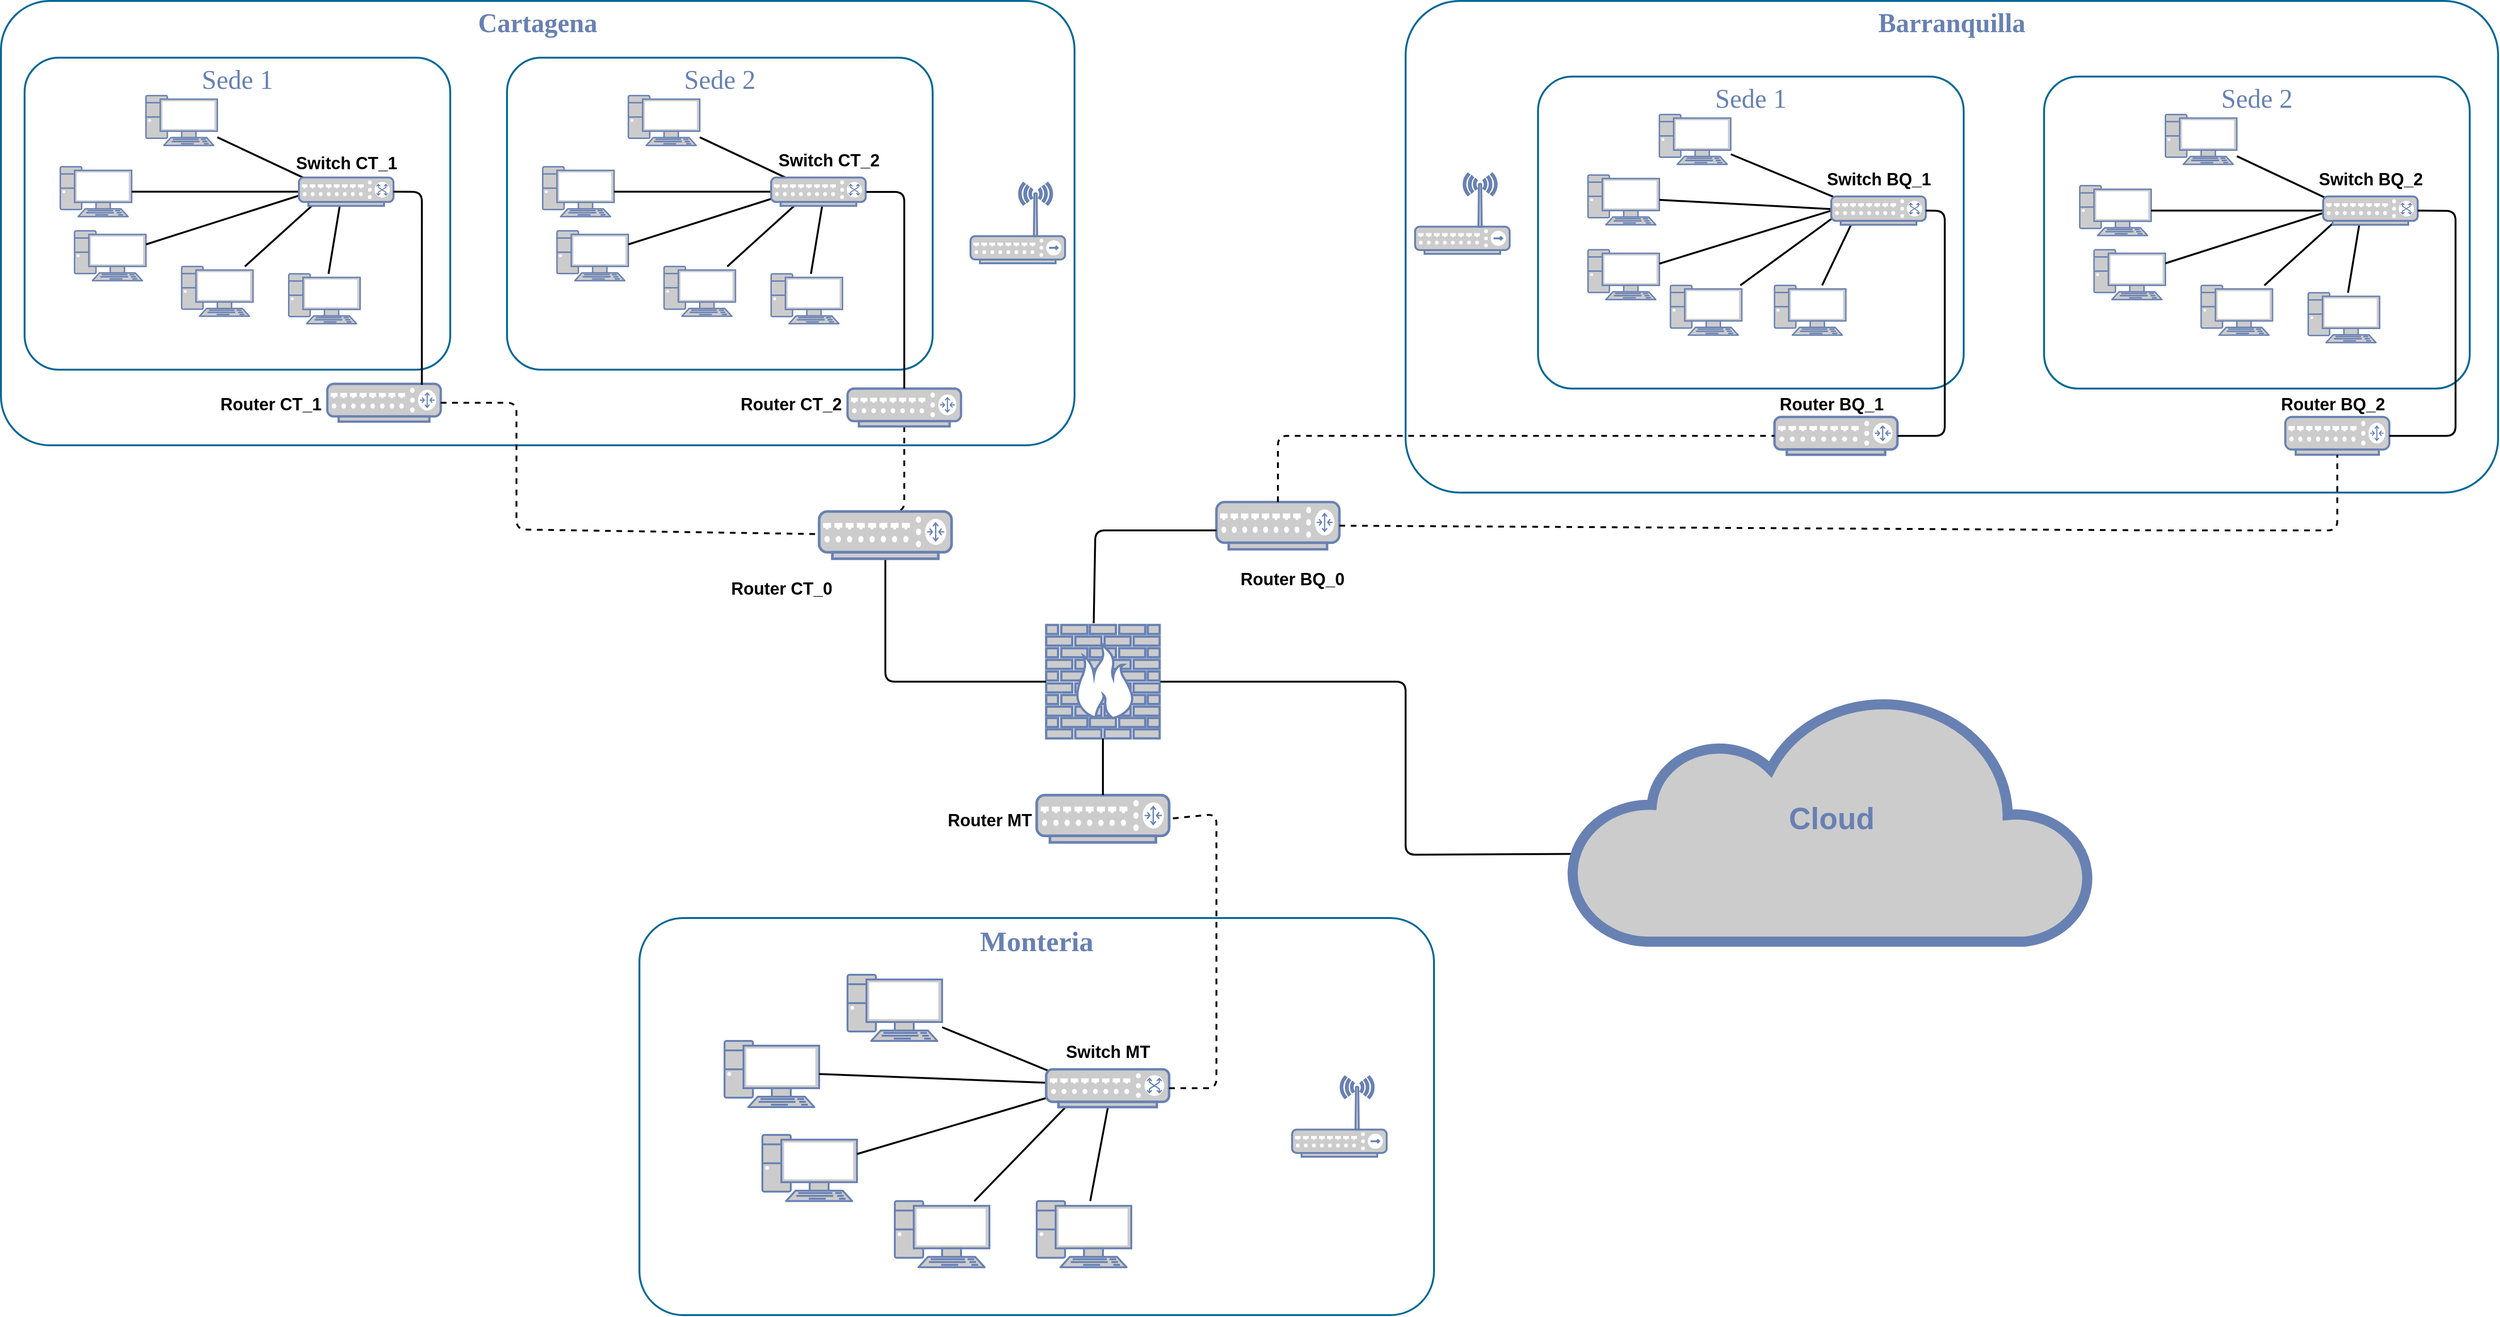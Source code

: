 <mxfile version="15.2.9" type="github">
  <diagram name="Page-1" id="bfe91b75-5d2c-26a0-9c1d-138518896778">
    <mxGraphModel dx="2844" dy="1600" grid="1" gridSize="10" guides="1" tooltips="1" connect="1" arrows="1" fold="1" page="1" pageScale="1" pageWidth="1100" pageHeight="850" background="none" math="0" shadow="0">
      <root>
        <mxCell id="0" />
        <mxCell id="1" parent="0" />
        <mxCell id="7c3789c024ecab99-81" value="&lt;b&gt;&lt;font style=&quot;font-size: 30px&quot;&gt;Monteria&lt;/font&gt;&lt;/b&gt;" style="rounded=1;whiteSpace=wrap;html=1;shadow=0;comic=0;strokeColor=#036897;strokeWidth=2;fillColor=none;fontFamily=Verdana;fontSize=28;fontColor=#6881B3;align=center;arcSize=11;verticalAlign=top;" parent="1" vertex="1">
          <mxGeometry x="750" y="990" width="840" height="420" as="geometry" />
        </mxCell>
        <mxCell id="7c3789c024ecab99-78" value="&lt;b&gt;Cartagena&lt;/b&gt;" style="rounded=1;whiteSpace=wrap;html=1;shadow=0;comic=0;strokeColor=#036897;strokeWidth=2;fillColor=none;fontFamily=Verdana;fontSize=28;fontColor=#6881B3;align=center;arcSize=11;verticalAlign=top;" parent="1" vertex="1">
          <mxGeometry x="75" y="20" width="1135" height="470" as="geometry" />
        </mxCell>
        <mxCell id="7c3789c024ecab99-55" style="edgeStyle=none;html=1;labelBackgroundColor=none;endArrow=none;endFill=0;strokeWidth=2;fontFamily=Verdana;fontSize=28;fontColor=#6881B3;entryX=0.03;entryY=0.643;entryDx=0;entryDy=0;entryPerimeter=0;" parent="1" source="7c3789c024ecab99-8" target="7c3789c024ecab99-53" edge="1">
          <mxGeometry relative="1" as="geometry">
            <mxPoint x="1677" y="730" as="targetPoint" />
            <Array as="points">
              <mxPoint x="1560" y="740" />
              <mxPoint x="1560" y="923" />
            </Array>
          </mxGeometry>
        </mxCell>
        <mxCell id="7c3789c024ecab99-8" value="" style="fontColor=#0066CC;verticalAlign=top;verticalLabelPosition=bottom;labelPosition=center;align=center;html=1;fillColor=#CCCCCC;strokeColor=#6881B3;gradientColor=none;gradientDirection=north;strokeWidth=2;shape=mxgraph.networks.firewall;rounded=0;shadow=0;comic=0;" parent="1" vertex="1">
          <mxGeometry x="1180" y="680" width="120" height="120" as="geometry" />
        </mxCell>
        <mxCell id="7c3789c024ecab99-18" style="edgeStyle=orthogonalEdgeStyle;html=1;labelBackgroundColor=none;endArrow=none;endFill=0;strokeWidth=2;fontFamily=Verdana;fontSize=15;fontColor=#036897;exitX=0.5;exitY=1;exitDx=0;exitDy=0;exitPerimeter=0;dashed=1;entryX=0.5;entryY=0;entryDx=0;entryDy=0;entryPerimeter=0;" parent="1" source="yyra12qCLpLjniCXc0N1-67" target="7c3789c024ecab99-10" edge="1">
          <mxGeometry relative="1" as="geometry">
            <mxPoint x="1110" y="310" as="targetPoint" />
            <Array as="points">
              <mxPoint x="1030" y="560" />
            </Array>
            <mxPoint x="1240" y="140" as="sourcePoint" />
          </mxGeometry>
        </mxCell>
        <mxCell id="7c3789c024ecab99-52" style="edgeStyle=none;html=1;labelBackgroundColor=none;endArrow=none;endFill=0;strokeWidth=2;fontFamily=Verdana;fontSize=15;fontColor=#036897;entryX=0;entryY=0.5;entryDx=0;entryDy=0;entryPerimeter=0;" parent="1" source="7c3789c024ecab99-10" target="7c3789c024ecab99-8" edge="1">
          <mxGeometry relative="1" as="geometry">
            <mxPoint x="1030" y="800" as="targetPoint" />
            <Array as="points">
              <mxPoint x="1010" y="740" />
            </Array>
          </mxGeometry>
        </mxCell>
        <mxCell id="7c3789c024ecab99-10" value="" style="fontColor=#0066CC;verticalAlign=top;verticalLabelPosition=bottom;labelPosition=center;align=center;html=1;fillColor=#CCCCCC;strokeColor=#6881B3;gradientColor=none;gradientDirection=north;strokeWidth=2;shape=mxgraph.networks.router;rounded=0;shadow=0;comic=0;" parent="1" vertex="1">
          <mxGeometry x="940" y="560" width="140" height="50" as="geometry" />
        </mxCell>
        <mxCell id="7c3789c024ecab99-34" value="" style="fontColor=#0066CC;verticalAlign=top;verticalLabelPosition=bottom;labelPosition=center;align=center;html=1;fillColor=#CCCCCC;strokeColor=#6881B3;gradientColor=none;gradientDirection=north;strokeWidth=2;shape=mxgraph.networks.pc;rounded=0;shadow=0;comic=0;" parent="1" vertex="1">
          <mxGeometry x="970.0" y="1050.002" width="100" height="70" as="geometry" />
        </mxCell>
        <mxCell id="7c3789c024ecab99-35" value="" style="fontColor=#0066CC;verticalAlign=top;verticalLabelPosition=bottom;labelPosition=center;align=center;html=1;fillColor=#CCCCCC;strokeColor=#6881B3;gradientColor=none;gradientDirection=north;strokeWidth=2;shape=mxgraph.networks.pc;rounded=0;shadow=0;comic=0;" parent="1" vertex="1">
          <mxGeometry x="840.0" y="1120.002" width="100" height="70" as="geometry" />
        </mxCell>
        <mxCell id="7c3789c024ecab99-37" value="" style="fontColor=#0066CC;verticalAlign=top;verticalLabelPosition=bottom;labelPosition=center;align=center;html=1;fillColor=#CCCCCC;strokeColor=#6881B3;gradientColor=none;gradientDirection=north;strokeWidth=2;shape=mxgraph.networks.pc;rounded=0;shadow=0;comic=0;" parent="1" vertex="1">
          <mxGeometry x="880.0" y="1219.412" width="100" height="70" as="geometry" />
        </mxCell>
        <mxCell id="7c3789c024ecab99-39" value="" style="fontColor=#0066CC;verticalAlign=top;verticalLabelPosition=bottom;labelPosition=center;align=center;html=1;fillColor=#CCCCCC;strokeColor=#6881B3;gradientColor=none;gradientDirection=north;strokeWidth=2;shape=mxgraph.networks.pc;rounded=0;shadow=0;comic=0;" parent="1" vertex="1">
          <mxGeometry x="1020.0" y="1289.412" width="100" height="70" as="geometry" />
        </mxCell>
        <mxCell id="7c3789c024ecab99-41" value="" style="fontColor=#0066CC;verticalAlign=top;verticalLabelPosition=bottom;labelPosition=center;align=center;html=1;fillColor=#CCCCCC;strokeColor=#6881B3;gradientColor=none;gradientDirection=north;strokeWidth=2;shape=mxgraph.networks.pc;rounded=0;shadow=0;comic=0;" parent="1" vertex="1">
          <mxGeometry x="1170.0" y="1289.412" width="100" height="70" as="geometry" />
        </mxCell>
        <mxCell id="7c3789c024ecab99-33" style="edgeStyle=none;html=1;labelBackgroundColor=none;endArrow=none;endFill=0;strokeWidth=2;fontFamily=Verdana;fontSize=15;fontColor=#036897;" parent="1" source="7c3789c024ecab99-34" edge="1">
          <mxGeometry relative="1" as="geometry">
            <mxPoint x="1200" y="1158.81" as="targetPoint" />
          </mxGeometry>
        </mxCell>
        <mxCell id="7c3789c024ecab99-36" style="edgeStyle=none;html=1;labelBackgroundColor=none;endArrow=none;endFill=0;strokeWidth=2;fontFamily=Verdana;fontSize=15;fontColor=#036897;" parent="1" source="7c3789c024ecab99-37" edge="1">
          <mxGeometry relative="1" as="geometry">
            <mxPoint x="1200" y="1174.501" as="targetPoint" />
          </mxGeometry>
        </mxCell>
        <mxCell id="7c3789c024ecab99-38" style="edgeStyle=none;html=1;labelBackgroundColor=none;endArrow=none;endFill=0;strokeWidth=2;fontFamily=Verdana;fontSize=15;fontColor=#036897;" parent="1" source="7c3789c024ecab99-39" edge="1">
          <mxGeometry relative="1" as="geometry">
            <mxPoint x="1220" y="1170" as="targetPoint" />
          </mxGeometry>
        </mxCell>
        <mxCell id="7c3789c024ecab99-40" style="edgeStyle=none;html=1;labelBackgroundColor=none;endArrow=none;endFill=0;strokeWidth=2;fontFamily=Verdana;fontSize=15;fontColor=#036897;" parent="1" source="7c3789c024ecab99-41" edge="1">
          <mxGeometry relative="1" as="geometry">
            <mxPoint x="1247.177" y="1180" as="targetPoint" />
          </mxGeometry>
        </mxCell>
        <mxCell id="7c3789c024ecab99-53" value="&lt;b&gt;&lt;font style=&quot;font-size: 32px&quot;&gt;Cloud&lt;/font&gt;&lt;/b&gt;" style="html=1;fillColor=#CCCCCC;strokeColor=#6881B3;gradientColor=none;gradientDirection=north;strokeWidth=2;shape=mxgraph.networks.cloud;fontColor=#6881B3;rounded=0;shadow=0;comic=0;align=center;fontSize=28;" parent="1" vertex="1">
          <mxGeometry x="1735" y="755" width="550" height="260" as="geometry" />
        </mxCell>
        <mxCell id="yyra12qCLpLjniCXc0N1-17" value="" style="group" vertex="1" connectable="0" parent="1">
          <mxGeometry x="100" y="80" width="450" height="330" as="geometry" />
        </mxCell>
        <mxCell id="7c3789c024ecab99-82" value="Sede 1" style="rounded=1;whiteSpace=wrap;html=1;shadow=0;comic=0;strokeColor=#036897;strokeWidth=2;fillColor=none;fontFamily=Verdana;fontSize=28;fontColor=#6881B3;align=center;arcSize=11;verticalAlign=top;" parent="yyra12qCLpLjniCXc0N1-17" vertex="1">
          <mxGeometry width="450" height="330" as="geometry" />
        </mxCell>
        <mxCell id="7c3789c024ecab99-61" value="" style="fontColor=#0066CC;verticalAlign=top;verticalLabelPosition=bottom;labelPosition=center;align=center;html=1;fillColor=#CCCCCC;strokeColor=#6881B3;gradientColor=none;gradientDirection=north;strokeWidth=2;shape=mxgraph.networks.pc;rounded=0;shadow=0;comic=0;" parent="yyra12qCLpLjniCXc0N1-17" vertex="1">
          <mxGeometry x="128.302" y="40.119" width="75.472" height="52.706" as="geometry" />
        </mxCell>
        <mxCell id="7c3789c024ecab99-62" value="" style="fontColor=#0066CC;verticalAlign=top;verticalLabelPosition=bottom;labelPosition=center;align=center;html=1;fillColor=#CCCCCC;strokeColor=#6881B3;gradientColor=none;gradientDirection=north;strokeWidth=2;shape=mxgraph.networks.pc;rounded=0;shadow=0;comic=0;" parent="yyra12qCLpLjniCXc0N1-17" vertex="1">
          <mxGeometry x="37.736" y="115.413" width="75.472" height="52.706" as="geometry" />
        </mxCell>
        <mxCell id="7c3789c024ecab99-63" value="" style="fontColor=#0066CC;verticalAlign=top;verticalLabelPosition=bottom;labelPosition=center;align=center;html=1;fillColor=#CCCCCC;strokeColor=#6881B3;gradientColor=none;gradientDirection=north;strokeWidth=2;shape=mxgraph.networks.pc;rounded=0;shadow=0;comic=0;" parent="yyra12qCLpLjniCXc0N1-17" vertex="1">
          <mxGeometry x="52.83" y="183.178" width="75.472" height="52.706" as="geometry" />
        </mxCell>
        <mxCell id="7c3789c024ecab99-64" value="" style="fontColor=#0066CC;verticalAlign=top;verticalLabelPosition=bottom;labelPosition=center;align=center;html=1;fillColor=#CCCCCC;strokeColor=#6881B3;gradientColor=none;gradientDirection=north;strokeWidth=2;shape=mxgraph.networks.pc;rounded=0;shadow=0;comic=0;" parent="yyra12qCLpLjniCXc0N1-17" vertex="1">
          <mxGeometry x="166.038" y="220.825" width="75.472" height="52.706" as="geometry" />
        </mxCell>
        <mxCell id="7c3789c024ecab99-65" value="" style="fontColor=#0066CC;verticalAlign=top;verticalLabelPosition=bottom;labelPosition=center;align=center;html=1;fillColor=#CCCCCC;strokeColor=#6881B3;gradientColor=none;gradientDirection=north;strokeWidth=2;shape=mxgraph.networks.pc;rounded=0;shadow=0;comic=0;" parent="yyra12qCLpLjniCXc0N1-17" vertex="1">
          <mxGeometry x="279.245" y="228.663" width="75.472" height="52.706" as="geometry" />
        </mxCell>
        <mxCell id="7c3789c024ecab99-68" style="edgeStyle=none;html=1;labelBackgroundColor=none;endArrow=none;endFill=0;strokeWidth=2;fontFamily=Verdana;fontSize=15;fontColor=#036897;" parent="yyra12qCLpLjniCXc0N1-17" source="7c3789c024ecab99-61" edge="1">
          <mxGeometry y="10" as="geometry">
            <mxPoint x="301.887" y="130.327" as="targetPoint" />
          </mxGeometry>
        </mxCell>
        <mxCell id="7c3789c024ecab99-69" style="edgeStyle=none;html=1;labelBackgroundColor=none;endArrow=none;endFill=0;strokeWidth=2;fontFamily=Verdana;fontSize=15;fontColor=#036897;" parent="yyra12qCLpLjniCXc0N1-17" source="7c3789c024ecab99-63" edge="1">
          <mxGeometry y="10" as="geometry">
            <mxPoint x="301.887" y="142.142" as="targetPoint" />
          </mxGeometry>
        </mxCell>
        <mxCell id="7c3789c024ecab99-70" style="edgeStyle=none;html=1;labelBackgroundColor=none;endArrow=none;endFill=0;strokeWidth=2;fontFamily=Verdana;fontSize=15;fontColor=#036897;" parent="yyra12qCLpLjniCXc0N1-17" source="7c3789c024ecab99-64" edge="1">
          <mxGeometry y="10" as="geometry">
            <mxPoint x="311.502" y="149.604" as="targetPoint" />
          </mxGeometry>
        </mxCell>
        <mxCell id="7c3789c024ecab99-71" style="edgeStyle=none;html=1;labelBackgroundColor=none;endArrow=none;endFill=0;strokeWidth=2;fontFamily=Verdana;fontSize=15;fontColor=#036897;" parent="yyra12qCLpLjniCXc0N1-17" source="7c3789c024ecab99-65" edge="1">
          <mxGeometry y="10" as="geometry">
            <mxPoint x="334.35" y="149.604" as="targetPoint" />
          </mxGeometry>
        </mxCell>
        <mxCell id="yyra12qCLpLjniCXc0N1-8" value="" style="endArrow=none;html=1;entryX=0;entryY=0.5;entryDx=0;entryDy=0;entryPerimeter=0;exitX=1;exitY=0.5;exitDx=0;exitDy=0;exitPerimeter=0;strokeWidth=2;strokeColor=#000000;" edge="1" parent="yyra12qCLpLjniCXc0N1-17" source="7c3789c024ecab99-62">
          <mxGeometry y="10" width="50" height="50" as="geometry">
            <mxPoint x="158.491" y="168.118" as="sourcePoint" />
            <mxPoint x="294.34" y="141.765" as="targetPoint" />
          </mxGeometry>
        </mxCell>
        <mxCell id="yyra12qCLpLjniCXc0N1-116" value="" style="fontColor=#0066CC;verticalAlign=top;verticalLabelPosition=bottom;labelPosition=center;align=center;html=1;outlineConnect=0;fillColor=#CCCCCC;strokeColor=#6881B3;gradientColor=none;gradientDirection=north;strokeWidth=2;shape=mxgraph.networks.switch;" vertex="1" parent="yyra12qCLpLjniCXc0N1-17">
          <mxGeometry x="290" y="126.77" width="100" height="30" as="geometry" />
        </mxCell>
        <mxCell id="yyra12qCLpLjniCXc0N1-124" value="&lt;font style=&quot;font-size: 18px&quot;&gt;Switch CT_1&lt;/font&gt;" style="text;strokeColor=none;fillColor=none;html=1;fontSize=24;fontStyle=1;verticalAlign=middle;align=center;strokeWidth=0;" vertex="1" parent="yyra12qCLpLjniCXc0N1-17">
          <mxGeometry x="290" y="90" width="100" height="40" as="geometry" />
        </mxCell>
        <mxCell id="yyra12qCLpLjniCXc0N1-18" value="" style="group" vertex="1" connectable="0" parent="1">
          <mxGeometry x="610" y="80" width="450" height="330" as="geometry" />
        </mxCell>
        <mxCell id="yyra12qCLpLjniCXc0N1-19" value="Sede 2" style="rounded=1;whiteSpace=wrap;html=1;shadow=0;comic=0;strokeColor=#036897;strokeWidth=2;fillColor=none;fontFamily=Verdana;fontSize=28;fontColor=#6881B3;align=center;arcSize=11;verticalAlign=top;" vertex="1" parent="yyra12qCLpLjniCXc0N1-18">
          <mxGeometry width="450" height="330" as="geometry" />
        </mxCell>
        <mxCell id="yyra12qCLpLjniCXc0N1-20" value="" style="fontColor=#0066CC;verticalAlign=top;verticalLabelPosition=bottom;labelPosition=center;align=center;html=1;fillColor=#CCCCCC;strokeColor=#6881B3;gradientColor=none;gradientDirection=north;strokeWidth=2;shape=mxgraph.networks.pc;rounded=0;shadow=0;comic=0;" vertex="1" parent="yyra12qCLpLjniCXc0N1-18">
          <mxGeometry x="128.302" y="40.119" width="75.472" height="52.706" as="geometry" />
        </mxCell>
        <mxCell id="yyra12qCLpLjniCXc0N1-21" value="" style="fontColor=#0066CC;verticalAlign=top;verticalLabelPosition=bottom;labelPosition=center;align=center;html=1;fillColor=#CCCCCC;strokeColor=#6881B3;gradientColor=none;gradientDirection=north;strokeWidth=2;shape=mxgraph.networks.pc;rounded=0;shadow=0;comic=0;" vertex="1" parent="yyra12qCLpLjniCXc0N1-18">
          <mxGeometry x="37.736" y="115.413" width="75.472" height="52.706" as="geometry" />
        </mxCell>
        <mxCell id="yyra12qCLpLjniCXc0N1-22" value="" style="fontColor=#0066CC;verticalAlign=top;verticalLabelPosition=bottom;labelPosition=center;align=center;html=1;fillColor=#CCCCCC;strokeColor=#6881B3;gradientColor=none;gradientDirection=north;strokeWidth=2;shape=mxgraph.networks.pc;rounded=0;shadow=0;comic=0;" vertex="1" parent="yyra12qCLpLjniCXc0N1-18">
          <mxGeometry x="52.83" y="183.178" width="75.472" height="52.706" as="geometry" />
        </mxCell>
        <mxCell id="yyra12qCLpLjniCXc0N1-23" value="" style="fontColor=#0066CC;verticalAlign=top;verticalLabelPosition=bottom;labelPosition=center;align=center;html=1;fillColor=#CCCCCC;strokeColor=#6881B3;gradientColor=none;gradientDirection=north;strokeWidth=2;shape=mxgraph.networks.pc;rounded=0;shadow=0;comic=0;" vertex="1" parent="yyra12qCLpLjniCXc0N1-18">
          <mxGeometry x="166.038" y="220.825" width="75.472" height="52.706" as="geometry" />
        </mxCell>
        <mxCell id="yyra12qCLpLjniCXc0N1-24" value="" style="fontColor=#0066CC;verticalAlign=top;verticalLabelPosition=bottom;labelPosition=center;align=center;html=1;fillColor=#CCCCCC;strokeColor=#6881B3;gradientColor=none;gradientDirection=north;strokeWidth=2;shape=mxgraph.networks.pc;rounded=0;shadow=0;comic=0;" vertex="1" parent="yyra12qCLpLjniCXc0N1-18">
          <mxGeometry x="279.245" y="228.663" width="75.472" height="52.706" as="geometry" />
        </mxCell>
        <mxCell id="yyra12qCLpLjniCXc0N1-25" style="edgeStyle=none;html=1;labelBackgroundColor=none;endArrow=none;endFill=0;strokeWidth=2;fontFamily=Verdana;fontSize=15;fontColor=#036897;" edge="1" parent="yyra12qCLpLjniCXc0N1-18" source="yyra12qCLpLjniCXc0N1-20">
          <mxGeometry y="10" as="geometry">
            <mxPoint x="301.887" y="130.327" as="targetPoint" />
          </mxGeometry>
        </mxCell>
        <mxCell id="yyra12qCLpLjniCXc0N1-26" style="edgeStyle=none;html=1;labelBackgroundColor=none;endArrow=none;endFill=0;strokeWidth=2;fontFamily=Verdana;fontSize=15;fontColor=#036897;" edge="1" parent="yyra12qCLpLjniCXc0N1-18" source="yyra12qCLpLjniCXc0N1-22">
          <mxGeometry y="10" as="geometry">
            <mxPoint x="301.887" y="142.142" as="targetPoint" />
          </mxGeometry>
        </mxCell>
        <mxCell id="yyra12qCLpLjniCXc0N1-27" style="edgeStyle=none;html=1;labelBackgroundColor=none;endArrow=none;endFill=0;strokeWidth=2;fontFamily=Verdana;fontSize=15;fontColor=#036897;" edge="1" parent="yyra12qCLpLjniCXc0N1-18" source="yyra12qCLpLjniCXc0N1-23">
          <mxGeometry y="10" as="geometry">
            <mxPoint x="311.502" y="149.604" as="targetPoint" />
          </mxGeometry>
        </mxCell>
        <mxCell id="yyra12qCLpLjniCXc0N1-28" style="edgeStyle=none;html=1;labelBackgroundColor=none;endArrow=none;endFill=0;strokeWidth=2;fontFamily=Verdana;fontSize=15;fontColor=#036897;" edge="1" parent="yyra12qCLpLjniCXc0N1-18" source="yyra12qCLpLjniCXc0N1-24">
          <mxGeometry y="10" as="geometry">
            <mxPoint x="334.35" y="149.604" as="targetPoint" />
          </mxGeometry>
        </mxCell>
        <mxCell id="yyra12qCLpLjniCXc0N1-31" value="" style="endArrow=none;html=1;entryX=0;entryY=0.5;entryDx=0;entryDy=0;entryPerimeter=0;exitX=1;exitY=0.5;exitDx=0;exitDy=0;exitPerimeter=0;strokeWidth=2;strokeColor=#000000;" edge="1" parent="yyra12qCLpLjniCXc0N1-18" source="yyra12qCLpLjniCXc0N1-21">
          <mxGeometry y="10" width="50" height="50" as="geometry">
            <mxPoint x="158.491" y="168.118" as="sourcePoint" />
            <mxPoint x="294.34" y="141.765" as="targetPoint" />
          </mxGeometry>
        </mxCell>
        <mxCell id="yyra12qCLpLjniCXc0N1-118" value="" style="fontColor=#0066CC;verticalAlign=top;verticalLabelPosition=bottom;labelPosition=center;align=center;html=1;outlineConnect=0;fillColor=#CCCCCC;strokeColor=#6881B3;gradientColor=none;gradientDirection=north;strokeWidth=2;shape=mxgraph.networks.switch;" vertex="1" parent="yyra12qCLpLjniCXc0N1-18">
          <mxGeometry x="279.25" y="126.77" width="100" height="30" as="geometry" />
        </mxCell>
        <mxCell id="yyra12qCLpLjniCXc0N1-125" value="&lt;font style=&quot;font-size: 18px&quot;&gt;Switch CT_2&lt;/font&gt;" style="text;strokeColor=none;fillColor=none;html=1;fontSize=24;fontStyle=1;verticalAlign=middle;align=center;strokeWidth=0;" vertex="1" parent="yyra12qCLpLjniCXc0N1-18">
          <mxGeometry x="290" y="86.77" width="100" height="40" as="geometry" />
        </mxCell>
        <mxCell id="yyra12qCLpLjniCXc0N1-33" style="edgeStyle=none;html=1;labelBackgroundColor=none;endArrow=none;endFill=0;strokeWidth=2;fontFamily=Verdana;fontSize=15;fontColor=#036897;exitX=1;exitY=0.5;exitDx=0;exitDy=0;exitPerimeter=0;entryX=0;entryY=0.5;entryDx=0;entryDy=0;entryPerimeter=0;" edge="1" parent="1" source="7c3789c024ecab99-35">
          <mxGeometry relative="1" as="geometry">
            <mxPoint x="1200" y="1165" as="targetPoint" />
            <mxPoint x="970" y="1096.969" as="sourcePoint" />
          </mxGeometry>
        </mxCell>
        <mxCell id="yyra12qCLpLjniCXc0N1-34" value="&lt;b&gt;Barranquilla&lt;/b&gt;" style="rounded=1;whiteSpace=wrap;html=1;shadow=0;comic=0;strokeColor=#036897;strokeWidth=2;fillColor=none;fontFamily=Verdana;fontSize=28;fontColor=#6881B3;align=center;arcSize=11;verticalAlign=top;" vertex="1" parent="1">
          <mxGeometry x="1560" y="20" width="1155" height="520" as="geometry" />
        </mxCell>
        <mxCell id="yyra12qCLpLjniCXc0N1-35" value="" style="group" vertex="1" connectable="0" parent="1">
          <mxGeometry x="1700" y="100" width="450" height="330" as="geometry" />
        </mxCell>
        <mxCell id="yyra12qCLpLjniCXc0N1-36" value="Sede 1" style="rounded=1;whiteSpace=wrap;html=1;shadow=0;comic=0;strokeColor=#036897;strokeWidth=2;fillColor=none;fontFamily=Verdana;fontSize=28;fontColor=#6881B3;align=center;arcSize=11;verticalAlign=top;" vertex="1" parent="yyra12qCLpLjniCXc0N1-35">
          <mxGeometry width="450" height="330" as="geometry" />
        </mxCell>
        <mxCell id="yyra12qCLpLjniCXc0N1-37" value="" style="fontColor=#0066CC;verticalAlign=top;verticalLabelPosition=bottom;labelPosition=center;align=center;html=1;fillColor=#CCCCCC;strokeColor=#6881B3;gradientColor=none;gradientDirection=north;strokeWidth=2;shape=mxgraph.networks.pc;rounded=0;shadow=0;comic=0;" vertex="1" parent="yyra12qCLpLjniCXc0N1-35">
          <mxGeometry x="128.302" y="40.119" width="75.472" height="52.706" as="geometry" />
        </mxCell>
        <mxCell id="yyra12qCLpLjniCXc0N1-38" value="" style="fontColor=#0066CC;verticalAlign=top;verticalLabelPosition=bottom;labelPosition=center;align=center;html=1;fillColor=#CCCCCC;strokeColor=#6881B3;gradientColor=none;gradientDirection=north;strokeWidth=2;shape=mxgraph.networks.pc;rounded=0;shadow=0;comic=0;" vertex="1" parent="yyra12qCLpLjniCXc0N1-35">
          <mxGeometry x="52.826" y="104.063" width="75.472" height="52.706" as="geometry" />
        </mxCell>
        <mxCell id="yyra12qCLpLjniCXc0N1-39" value="" style="fontColor=#0066CC;verticalAlign=top;verticalLabelPosition=bottom;labelPosition=center;align=center;html=1;fillColor=#CCCCCC;strokeColor=#6881B3;gradientColor=none;gradientDirection=north;strokeWidth=2;shape=mxgraph.networks.pc;rounded=0;shadow=0;comic=0;" vertex="1" parent="yyra12qCLpLjniCXc0N1-35">
          <mxGeometry x="52.83" y="183.178" width="75.472" height="52.706" as="geometry" />
        </mxCell>
        <mxCell id="yyra12qCLpLjniCXc0N1-40" value="" style="fontColor=#0066CC;verticalAlign=top;verticalLabelPosition=bottom;labelPosition=center;align=center;html=1;fillColor=#CCCCCC;strokeColor=#6881B3;gradientColor=none;gradientDirection=north;strokeWidth=2;shape=mxgraph.networks.pc;rounded=0;shadow=0;comic=0;" vertex="1" parent="yyra12qCLpLjniCXc0N1-35">
          <mxGeometry x="139.998" y="220.825" width="75.472" height="52.706" as="geometry" />
        </mxCell>
        <mxCell id="yyra12qCLpLjniCXc0N1-41" value="" style="fontColor=#0066CC;verticalAlign=top;verticalLabelPosition=bottom;labelPosition=center;align=center;html=1;fillColor=#CCCCCC;strokeColor=#6881B3;gradientColor=none;gradientDirection=north;strokeWidth=2;shape=mxgraph.networks.pc;rounded=0;shadow=0;comic=0;" vertex="1" parent="yyra12qCLpLjniCXc0N1-35">
          <mxGeometry x="249.995" y="220.823" width="75.472" height="52.706" as="geometry" />
        </mxCell>
        <mxCell id="yyra12qCLpLjniCXc0N1-42" style="edgeStyle=none;html=1;labelBackgroundColor=none;endArrow=none;endFill=0;strokeWidth=2;fontFamily=Verdana;fontSize=15;fontColor=#036897;entryX=0.05;entryY=0.05;entryDx=0;entryDy=0;entryPerimeter=0;" edge="1" parent="yyra12qCLpLjniCXc0N1-35" source="yyra12qCLpLjniCXc0N1-37" target="yyra12qCLpLjniCXc0N1-82">
          <mxGeometry y="10" as="geometry">
            <mxPoint x="310" y="120" as="targetPoint" />
          </mxGeometry>
        </mxCell>
        <mxCell id="yyra12qCLpLjniCXc0N1-43" style="edgeStyle=none;html=1;labelBackgroundColor=none;endArrow=none;endFill=0;strokeWidth=2;fontFamily=Verdana;fontSize=15;fontColor=#036897;entryX=0;entryY=0.5;entryDx=0;entryDy=0;entryPerimeter=0;" edge="1" parent="yyra12qCLpLjniCXc0N1-35" source="yyra12qCLpLjniCXc0N1-39" target="yyra12qCLpLjniCXc0N1-82">
          <mxGeometry y="10" as="geometry">
            <mxPoint x="301.887" y="142.142" as="targetPoint" />
          </mxGeometry>
        </mxCell>
        <mxCell id="yyra12qCLpLjniCXc0N1-44" style="edgeStyle=none;html=1;labelBackgroundColor=none;endArrow=none;endFill=0;strokeWidth=2;fontFamily=Verdana;fontSize=15;fontColor=#036897;" edge="1" parent="yyra12qCLpLjniCXc0N1-35" source="yyra12qCLpLjniCXc0N1-40">
          <mxGeometry y="10" as="geometry">
            <mxPoint x="311.502" y="149.604" as="targetPoint" />
          </mxGeometry>
        </mxCell>
        <mxCell id="yyra12qCLpLjniCXc0N1-45" style="edgeStyle=none;html=1;labelBackgroundColor=none;endArrow=none;endFill=0;strokeWidth=2;fontFamily=Verdana;fontSize=15;fontColor=#036897;" edge="1" parent="yyra12qCLpLjniCXc0N1-35" source="yyra12qCLpLjniCXc0N1-41">
          <mxGeometry y="10" as="geometry">
            <mxPoint x="334.35" y="149.604" as="targetPoint" />
          </mxGeometry>
        </mxCell>
        <mxCell id="yyra12qCLpLjniCXc0N1-47" value="" style="endArrow=none;html=1;entryX=0;entryY=0.5;entryDx=0;entryDy=0;entryPerimeter=0;exitX=1;exitY=0.5;exitDx=0;exitDy=0;exitPerimeter=0;strokeWidth=2;strokeColor=#000000;" edge="1" parent="yyra12qCLpLjniCXc0N1-35" source="yyra12qCLpLjniCXc0N1-38">
          <mxGeometry y="10" width="50" height="50" as="geometry">
            <mxPoint x="158.491" y="168.118" as="sourcePoint" />
            <mxPoint x="340.0" y="141.765" as="targetPoint" />
          </mxGeometry>
        </mxCell>
        <mxCell id="yyra12qCLpLjniCXc0N1-82" value="" style="fontColor=#0066CC;verticalAlign=top;verticalLabelPosition=bottom;labelPosition=center;align=center;html=1;outlineConnect=0;fillColor=#CCCCCC;strokeColor=#6881B3;gradientColor=none;gradientDirection=north;strokeWidth=2;shape=mxgraph.networks.switch;" vertex="1" parent="yyra12qCLpLjniCXc0N1-35">
          <mxGeometry x="310" y="126.77" width="100" height="30" as="geometry" />
        </mxCell>
        <mxCell id="yyra12qCLpLjniCXc0N1-126" value="&lt;font style=&quot;font-size: 18px&quot;&gt;Switch BQ_1&lt;/font&gt;" style="text;strokeColor=none;fillColor=none;html=1;fontSize=24;fontStyle=1;verticalAlign=middle;align=center;strokeWidth=0;" vertex="1" parent="yyra12qCLpLjniCXc0N1-35">
          <mxGeometry x="310" y="86.77" width="100" height="40" as="geometry" />
        </mxCell>
        <mxCell id="yyra12qCLpLjniCXc0N1-48" value="" style="group" vertex="1" connectable="0" parent="1">
          <mxGeometry x="2235" y="100" width="450" height="330" as="geometry" />
        </mxCell>
        <mxCell id="yyra12qCLpLjniCXc0N1-49" value="Sede 2" style="rounded=1;whiteSpace=wrap;html=1;shadow=0;comic=0;strokeColor=#036897;strokeWidth=2;fillColor=none;fontFamily=Verdana;fontSize=28;fontColor=#6881B3;align=center;arcSize=11;verticalAlign=top;" vertex="1" parent="yyra12qCLpLjniCXc0N1-48">
          <mxGeometry width="450" height="330" as="geometry" />
        </mxCell>
        <mxCell id="yyra12qCLpLjniCXc0N1-50" value="" style="fontColor=#0066CC;verticalAlign=top;verticalLabelPosition=bottom;labelPosition=center;align=center;html=1;fillColor=#CCCCCC;strokeColor=#6881B3;gradientColor=none;gradientDirection=north;strokeWidth=2;shape=mxgraph.networks.pc;rounded=0;shadow=0;comic=0;" vertex="1" parent="yyra12qCLpLjniCXc0N1-48">
          <mxGeometry x="128.302" y="40.119" width="75.472" height="52.706" as="geometry" />
        </mxCell>
        <mxCell id="yyra12qCLpLjniCXc0N1-51" value="" style="fontColor=#0066CC;verticalAlign=top;verticalLabelPosition=bottom;labelPosition=center;align=center;html=1;fillColor=#CCCCCC;strokeColor=#6881B3;gradientColor=none;gradientDirection=north;strokeWidth=2;shape=mxgraph.networks.pc;rounded=0;shadow=0;comic=0;" vertex="1" parent="yyra12qCLpLjniCXc0N1-48">
          <mxGeometry x="37.736" y="115.413" width="75.472" height="52.706" as="geometry" />
        </mxCell>
        <mxCell id="yyra12qCLpLjniCXc0N1-52" value="" style="fontColor=#0066CC;verticalAlign=top;verticalLabelPosition=bottom;labelPosition=center;align=center;html=1;fillColor=#CCCCCC;strokeColor=#6881B3;gradientColor=none;gradientDirection=north;strokeWidth=2;shape=mxgraph.networks.pc;rounded=0;shadow=0;comic=0;" vertex="1" parent="yyra12qCLpLjniCXc0N1-48">
          <mxGeometry x="52.83" y="183.178" width="75.472" height="52.706" as="geometry" />
        </mxCell>
        <mxCell id="yyra12qCLpLjniCXc0N1-53" value="" style="fontColor=#0066CC;verticalAlign=top;verticalLabelPosition=bottom;labelPosition=center;align=center;html=1;fillColor=#CCCCCC;strokeColor=#6881B3;gradientColor=none;gradientDirection=north;strokeWidth=2;shape=mxgraph.networks.pc;rounded=0;shadow=0;comic=0;" vertex="1" parent="yyra12qCLpLjniCXc0N1-48">
          <mxGeometry x="166.038" y="220.825" width="75.472" height="52.706" as="geometry" />
        </mxCell>
        <mxCell id="yyra12qCLpLjniCXc0N1-54" value="" style="fontColor=#0066CC;verticalAlign=top;verticalLabelPosition=bottom;labelPosition=center;align=center;html=1;fillColor=#CCCCCC;strokeColor=#6881B3;gradientColor=none;gradientDirection=north;strokeWidth=2;shape=mxgraph.networks.pc;rounded=0;shadow=0;comic=0;" vertex="1" parent="yyra12qCLpLjniCXc0N1-48">
          <mxGeometry x="279.245" y="228.663" width="75.472" height="52.706" as="geometry" />
        </mxCell>
        <mxCell id="yyra12qCLpLjniCXc0N1-55" style="edgeStyle=none;html=1;labelBackgroundColor=none;endArrow=none;endFill=0;strokeWidth=2;fontFamily=Verdana;fontSize=15;fontColor=#036897;" edge="1" parent="yyra12qCLpLjniCXc0N1-48" source="yyra12qCLpLjniCXc0N1-50">
          <mxGeometry y="10" as="geometry">
            <mxPoint x="301.887" y="130.327" as="targetPoint" />
          </mxGeometry>
        </mxCell>
        <mxCell id="yyra12qCLpLjniCXc0N1-56" style="edgeStyle=none;html=1;labelBackgroundColor=none;endArrow=none;endFill=0;strokeWidth=2;fontFamily=Verdana;fontSize=15;fontColor=#036897;" edge="1" parent="yyra12qCLpLjniCXc0N1-48" source="yyra12qCLpLjniCXc0N1-52">
          <mxGeometry y="10" as="geometry">
            <mxPoint x="301.887" y="142.142" as="targetPoint" />
          </mxGeometry>
        </mxCell>
        <mxCell id="yyra12qCLpLjniCXc0N1-57" style="edgeStyle=none;html=1;labelBackgroundColor=none;endArrow=none;endFill=0;strokeWidth=2;fontFamily=Verdana;fontSize=15;fontColor=#036897;" edge="1" parent="yyra12qCLpLjniCXc0N1-48" source="yyra12qCLpLjniCXc0N1-53">
          <mxGeometry y="10" as="geometry">
            <mxPoint x="311.502" y="149.604" as="targetPoint" />
          </mxGeometry>
        </mxCell>
        <mxCell id="yyra12qCLpLjniCXc0N1-58" style="edgeStyle=none;html=1;labelBackgroundColor=none;endArrow=none;endFill=0;strokeWidth=2;fontFamily=Verdana;fontSize=15;fontColor=#036897;" edge="1" parent="yyra12qCLpLjniCXc0N1-48" source="yyra12qCLpLjniCXc0N1-54">
          <mxGeometry y="10" as="geometry">
            <mxPoint x="334.35" y="149.604" as="targetPoint" />
          </mxGeometry>
        </mxCell>
        <mxCell id="yyra12qCLpLjniCXc0N1-60" value="" style="endArrow=none;html=1;entryX=0;entryY=0.5;entryDx=0;entryDy=0;entryPerimeter=0;exitX=1;exitY=0.5;exitDx=0;exitDy=0;exitPerimeter=0;strokeWidth=2;strokeColor=#000000;" edge="1" parent="yyra12qCLpLjniCXc0N1-48" source="yyra12qCLpLjniCXc0N1-51">
          <mxGeometry y="10" width="50" height="50" as="geometry">
            <mxPoint x="158.491" y="168.118" as="sourcePoint" />
            <mxPoint x="294.34" y="141.765" as="targetPoint" />
          </mxGeometry>
        </mxCell>
        <mxCell id="yyra12qCLpLjniCXc0N1-98" value="" style="fontColor=#0066CC;verticalAlign=top;verticalLabelPosition=bottom;labelPosition=center;align=center;html=1;outlineConnect=0;fillColor=#CCCCCC;strokeColor=#6881B3;gradientColor=none;gradientDirection=north;strokeWidth=2;shape=mxgraph.networks.switch;" vertex="1" parent="yyra12qCLpLjniCXc0N1-48">
          <mxGeometry x="295" y="126.77" width="100" height="30" as="geometry" />
        </mxCell>
        <mxCell id="yyra12qCLpLjniCXc0N1-127" value="&lt;font style=&quot;font-size: 18px&quot;&gt;Switch BQ_2&lt;/font&gt;" style="text;strokeColor=none;fillColor=none;html=1;fontSize=24;fontStyle=1;verticalAlign=middle;align=center;strokeWidth=0;" vertex="1" parent="yyra12qCLpLjniCXc0N1-48">
          <mxGeometry x="295" y="86.77" width="100" height="40" as="geometry" />
        </mxCell>
        <mxCell id="yyra12qCLpLjniCXc0N1-64" value="" style="fontColor=#0066CC;verticalAlign=top;verticalLabelPosition=bottom;labelPosition=center;align=center;html=1;fillColor=#CCCCCC;strokeColor=#6881B3;gradientColor=none;gradientDirection=north;strokeWidth=2;shape=mxgraph.networks.router;rounded=0;shadow=0;comic=0;" vertex="1" parent="1">
          <mxGeometry x="1170" y="860" width="140" height="50" as="geometry" />
        </mxCell>
        <mxCell id="yyra12qCLpLjniCXc0N1-65" value="" style="fontColor=#0066CC;verticalAlign=top;verticalLabelPosition=bottom;labelPosition=center;align=center;html=1;fillColor=#CCCCCC;strokeColor=#6881B3;gradientColor=none;gradientDirection=north;strokeWidth=2;shape=mxgraph.networks.router;rounded=0;shadow=0;comic=0;" vertex="1" parent="1">
          <mxGeometry x="1360" y="550" width="130" height="50" as="geometry" />
        </mxCell>
        <mxCell id="yyra12qCLpLjniCXc0N1-66" value="" style="fontColor=#0066CC;verticalAlign=top;verticalLabelPosition=bottom;labelPosition=center;align=center;html=1;fillColor=#CCCCCC;strokeColor=#6881B3;gradientColor=none;gradientDirection=north;strokeWidth=2;shape=mxgraph.networks.router;rounded=0;shadow=0;comic=0;" vertex="1" parent="1">
          <mxGeometry x="420" y="425" width="120" height="40" as="geometry" />
        </mxCell>
        <mxCell id="yyra12qCLpLjniCXc0N1-67" value="" style="fontColor=#0066CC;verticalAlign=top;verticalLabelPosition=bottom;labelPosition=center;align=center;html=1;fillColor=#CCCCCC;strokeColor=#6881B3;gradientColor=none;gradientDirection=north;strokeWidth=2;shape=mxgraph.networks.router;rounded=0;shadow=0;comic=0;" vertex="1" parent="1">
          <mxGeometry x="970" y="430" width="120" height="40" as="geometry" />
        </mxCell>
        <mxCell id="yyra12qCLpLjniCXc0N1-69" value="" style="endArrow=none;html=1;strokeColor=#000000;strokeWidth=2;entryX=0.5;entryY=0;entryDx=0;entryDy=0;entryPerimeter=0;" edge="1" parent="1" target="yyra12qCLpLjniCXc0N1-67">
          <mxGeometry width="50" height="50" relative="1" as="geometry">
            <mxPoint x="990" y="222" as="sourcePoint" />
            <mxPoint x="1270" y="500" as="targetPoint" />
            <Array as="points">
              <mxPoint x="1030" y="222" />
            </Array>
          </mxGeometry>
        </mxCell>
        <mxCell id="yyra12qCLpLjniCXc0N1-72" value="" style="endArrow=none;html=1;strokeColor=#000000;strokeWidth=2;exitX=1;exitY=0.5;exitDx=0;exitDy=0;exitPerimeter=0;dashed=1;" edge="1" parent="1" source="yyra12qCLpLjniCXc0N1-66" target="7c3789c024ecab99-10">
          <mxGeometry width="50" height="50" relative="1" as="geometry">
            <mxPoint x="1310" y="700" as="sourcePoint" />
            <mxPoint x="1060" y="570" as="targetPoint" />
            <Array as="points">
              <mxPoint x="620" y="445" />
              <mxPoint x="620" y="579" />
            </Array>
          </mxGeometry>
        </mxCell>
        <mxCell id="yyra12qCLpLjniCXc0N1-73" value="" style="endArrow=none;html=1;strokeColor=#000000;strokeWidth=2;entryX=0.5;entryY=1;entryDx=0;entryDy=0;entryPerimeter=0;exitX=0.5;exitY=0;exitDx=0;exitDy=0;exitPerimeter=0;" edge="1" parent="1" source="yyra12qCLpLjniCXc0N1-64" target="7c3789c024ecab99-8">
          <mxGeometry width="50" height="50" relative="1" as="geometry">
            <mxPoint x="1540" y="933" as="sourcePoint" />
            <mxPoint x="1590" y="883" as="targetPoint" />
          </mxGeometry>
        </mxCell>
        <mxCell id="yyra12qCLpLjniCXc0N1-77" value="" style="fontColor=#0066CC;verticalAlign=top;verticalLabelPosition=bottom;labelPosition=center;align=center;html=1;fillColor=#CCCCCC;strokeColor=#6881B3;gradientColor=none;gradientDirection=north;strokeWidth=2;shape=mxgraph.networks.router;rounded=0;shadow=0;comic=0;" vertex="1" parent="1">
          <mxGeometry x="2490" y="460" width="110" height="40" as="geometry" />
        </mxCell>
        <mxCell id="yyra12qCLpLjniCXc0N1-78" value="" style="fontColor=#0066CC;verticalAlign=top;verticalLabelPosition=bottom;labelPosition=center;align=center;html=1;fillColor=#CCCCCC;strokeColor=#6881B3;gradientColor=none;gradientDirection=north;strokeWidth=2;shape=mxgraph.networks.router;rounded=0;shadow=0;comic=0;" vertex="1" parent="1">
          <mxGeometry x="1950" y="460" width="130" height="40" as="geometry" />
        </mxCell>
        <mxCell id="yyra12qCLpLjniCXc0N1-79" value="" style="endArrow=none;html=1;strokeColor=#000000;strokeWidth=2;exitX=1;exitY=0.5;exitDx=0;exitDy=0;exitPerimeter=0;entryX=1;entryY=0.5;entryDx=0;entryDy=0;entryPerimeter=0;" edge="1" parent="1" source="yyra12qCLpLjniCXc0N1-77" target="yyra12qCLpLjniCXc0N1-98">
          <mxGeometry width="50" height="50" relative="1" as="geometry">
            <mxPoint x="1810" y="650" as="sourcePoint" />
            <mxPoint x="2605" y="250" as="targetPoint" />
            <Array as="points">
              <mxPoint x="2670" y="480" />
              <mxPoint x="2670" y="242" />
            </Array>
          </mxGeometry>
        </mxCell>
        <mxCell id="yyra12qCLpLjniCXc0N1-84" value="" style="endArrow=none;html=1;strokeColor=#000000;strokeWidth=2;exitX=1;exitY=0.5;exitDx=0;exitDy=0;exitPerimeter=0;entryX=1;entryY=0.5;entryDx=0;entryDy=0;entryPerimeter=0;" edge="1" parent="1" source="yyra12qCLpLjniCXc0N1-78" target="yyra12qCLpLjniCXc0N1-82">
          <mxGeometry width="50" height="50" relative="1" as="geometry">
            <mxPoint x="2060" y="370" as="sourcePoint" />
            <mxPoint x="2110" y="320" as="targetPoint" />
            <Array as="points">
              <mxPoint x="2130" y="480" />
              <mxPoint x="2130" y="242" />
            </Array>
          </mxGeometry>
        </mxCell>
        <mxCell id="yyra12qCLpLjniCXc0N1-100" value="" style="endArrow=none;html=1;strokeColor=#000000;strokeWidth=2;entryX=0;entryY=0.5;entryDx=0;entryDy=0;entryPerimeter=0;exitX=0.5;exitY=0;exitDx=0;exitDy=0;exitPerimeter=0;dashed=1;" edge="1" parent="1" source="yyra12qCLpLjniCXc0N1-65" target="yyra12qCLpLjniCXc0N1-78">
          <mxGeometry width="50" height="50" relative="1" as="geometry">
            <mxPoint x="1790" y="530" as="sourcePoint" />
            <mxPoint x="1840" y="480" as="targetPoint" />
            <Array as="points">
              <mxPoint x="1425" y="480" />
            </Array>
          </mxGeometry>
        </mxCell>
        <mxCell id="yyra12qCLpLjniCXc0N1-101" value="" style="endArrow=none;html=1;strokeColor=#000000;strokeWidth=2;entryX=0.5;entryY=1;entryDx=0;entryDy=0;entryPerimeter=0;exitX=1;exitY=0.5;exitDx=0;exitDy=0;exitPerimeter=0;dashed=1;" edge="1" parent="1" source="yyra12qCLpLjniCXc0N1-65" target="yyra12qCLpLjniCXc0N1-77">
          <mxGeometry width="50" height="50" relative="1" as="geometry">
            <mxPoint x="2350" y="520" as="sourcePoint" />
            <mxPoint x="2400" y="470" as="targetPoint" />
            <Array as="points">
              <mxPoint x="2360" y="580" />
              <mxPoint x="2545" y="580" />
            </Array>
          </mxGeometry>
        </mxCell>
        <mxCell id="yyra12qCLpLjniCXc0N1-102" value="" style="endArrow=none;html=1;strokeColor=#000000;strokeWidth=2;exitX=0.419;exitY=-0.016;exitDx=0;exitDy=0;exitPerimeter=0;" edge="1" parent="1" source="7c3789c024ecab99-8">
          <mxGeometry width="50" height="50" relative="1" as="geometry">
            <mxPoint x="1540" y="640" as="sourcePoint" />
            <mxPoint x="1360" y="580" as="targetPoint" />
            <Array as="points">
              <mxPoint x="1232" y="580" />
            </Array>
          </mxGeometry>
        </mxCell>
        <mxCell id="yyra12qCLpLjniCXc0N1-117" value="" style="fontColor=#0066CC;verticalAlign=top;verticalLabelPosition=bottom;labelPosition=center;align=center;html=1;outlineConnect=0;fillColor=#CCCCCC;strokeColor=#6881B3;gradientColor=none;gradientDirection=north;strokeWidth=2;shape=mxgraph.networks.switch;" vertex="1" parent="1">
          <mxGeometry x="1180" y="1150" width="130" height="40" as="geometry" />
        </mxCell>
        <mxCell id="yyra12qCLpLjniCXc0N1-119" value="" style="endArrow=none;html=1;strokeColor=#000000;strokeWidth=2;entryX=1;entryY=0.5;entryDx=0;entryDy=0;entryPerimeter=0;exitX=0.833;exitY=0.025;exitDx=0;exitDy=0;exitPerimeter=0;" edge="1" parent="1" source="yyra12qCLpLjniCXc0N1-66" target="yyra12qCLpLjniCXc0N1-116">
          <mxGeometry width="50" height="50" relative="1" as="geometry">
            <mxPoint x="520" y="430" as="sourcePoint" />
            <mxPoint x="550" y="290" as="targetPoint" />
            <Array as="points">
              <mxPoint x="520" y="222" />
            </Array>
          </mxGeometry>
        </mxCell>
        <mxCell id="yyra12qCLpLjniCXc0N1-128" value="&lt;font style=&quot;font-size: 18px&quot;&gt;Router BQ_2&lt;/font&gt;" style="text;strokeColor=none;fillColor=none;html=1;fontSize=24;fontStyle=1;verticalAlign=middle;align=center;strokeWidth=0;" vertex="1" parent="1">
          <mxGeometry x="2490" y="425" width="100" height="40" as="geometry" />
        </mxCell>
        <mxCell id="yyra12qCLpLjniCXc0N1-129" value="&lt;font style=&quot;font-size: 18px&quot;&gt;Router BQ_1&lt;/font&gt;" style="text;strokeColor=none;fillColor=none;html=1;fontSize=24;fontStyle=1;verticalAlign=middle;align=center;strokeWidth=0;" vertex="1" parent="1">
          <mxGeometry x="1960" y="425" width="100" height="40" as="geometry" />
        </mxCell>
        <mxCell id="yyra12qCLpLjniCXc0N1-144" value="&lt;font style=&quot;font-size: 18px&quot;&gt;Router CT_2&lt;/font&gt;" style="text;strokeColor=none;fillColor=none;html=1;fontSize=24;fontStyle=1;verticalAlign=middle;align=center;strokeWidth=0;" vertex="1" parent="1">
          <mxGeometry x="860" y="425" width="100" height="40" as="geometry" />
        </mxCell>
        <mxCell id="yyra12qCLpLjniCXc0N1-145" value="&lt;font style=&quot;font-size: 18px&quot;&gt;Router CT_1&lt;/font&gt;" style="text;strokeColor=none;fillColor=none;html=1;fontSize=24;fontStyle=1;verticalAlign=middle;align=center;strokeWidth=0;" vertex="1" parent="1">
          <mxGeometry x="310" y="425" width="100" height="40" as="geometry" />
        </mxCell>
        <mxCell id="yyra12qCLpLjniCXc0N1-146" value="&lt;font style=&quot;font-size: 18px&quot;&gt;Router CT_0&lt;/font&gt;" style="text;strokeColor=none;fillColor=none;html=1;fontSize=24;fontStyle=1;verticalAlign=middle;align=center;strokeWidth=0;" vertex="1" parent="1">
          <mxGeometry x="850" y="620" width="100" height="40" as="geometry" />
        </mxCell>
        <mxCell id="yyra12qCLpLjniCXc0N1-147" value="&lt;font style=&quot;font-size: 18px&quot;&gt;Router BQ_0&lt;/font&gt;" style="text;strokeColor=none;fillColor=none;html=1;fontSize=24;fontStyle=1;verticalAlign=middle;align=center;strokeWidth=0;" vertex="1" parent="1">
          <mxGeometry x="1390" y="610" width="100" height="40" as="geometry" />
        </mxCell>
        <mxCell id="yyra12qCLpLjniCXc0N1-148" value="&lt;font style=&quot;font-size: 18px&quot;&gt;Router MT&lt;/font&gt;" style="text;strokeColor=none;fillColor=none;html=1;fontSize=24;fontStyle=1;verticalAlign=middle;align=center;strokeWidth=0;" vertex="1" parent="1">
          <mxGeometry x="1070" y="865" width="100" height="40" as="geometry" />
        </mxCell>
        <mxCell id="yyra12qCLpLjniCXc0N1-149" value="" style="endArrow=none;html=1;strokeColor=#000000;strokeWidth=2;entryX=1;entryY=0.5;entryDx=0;entryDy=0;entryPerimeter=0;exitX=1;exitY=0.5;exitDx=0;exitDy=0;exitPerimeter=0;dashed=1;" edge="1" parent="1" source="yyra12qCLpLjniCXc0N1-117" target="yyra12qCLpLjniCXc0N1-64">
          <mxGeometry width="50" height="50" relative="1" as="geometry">
            <mxPoint x="1370" y="970" as="sourcePoint" />
            <mxPoint x="1420" y="920" as="targetPoint" />
            <Array as="points">
              <mxPoint x="1360" y="1170" />
              <mxPoint x="1360" y="880" />
            </Array>
          </mxGeometry>
        </mxCell>
        <mxCell id="yyra12qCLpLjniCXc0N1-150" value="&lt;font style=&quot;font-size: 18px&quot;&gt;Switch MT&lt;/font&gt;" style="text;strokeColor=none;fillColor=none;html=1;fontSize=24;fontStyle=1;verticalAlign=middle;align=center;strokeWidth=0;" vertex="1" parent="1">
          <mxGeometry x="1195" y="1110" width="100" height="40" as="geometry" />
        </mxCell>
        <mxCell id="yyra12qCLpLjniCXc0N1-154" value="" style="fontColor=#0066CC;verticalAlign=top;verticalLabelPosition=bottom;labelPosition=center;align=center;html=1;outlineConnect=0;fillColor=#CCCCCC;strokeColor=#6881B3;gradientColor=none;gradientDirection=north;strokeWidth=2;shape=mxgraph.networks.wireless_hub;" vertex="1" parent="1">
          <mxGeometry x="1570" y="202.5" width="100" height="85" as="geometry" />
        </mxCell>
        <mxCell id="yyra12qCLpLjniCXc0N1-155" value="" style="fontColor=#0066CC;verticalAlign=top;verticalLabelPosition=bottom;labelPosition=center;align=center;html=1;outlineConnect=0;fillColor=#CCCCCC;strokeColor=#6881B3;gradientColor=none;gradientDirection=north;strokeWidth=2;shape=mxgraph.networks.wireless_hub;" vertex="1" parent="1">
          <mxGeometry x="1100" y="212.5" width="100" height="85" as="geometry" />
        </mxCell>
        <mxCell id="yyra12qCLpLjniCXc0N1-156" value="" style="fontColor=#0066CC;verticalAlign=top;verticalLabelPosition=bottom;labelPosition=center;align=center;html=1;outlineConnect=0;fillColor=#CCCCCC;strokeColor=#6881B3;gradientColor=none;gradientDirection=north;strokeWidth=2;shape=mxgraph.networks.wireless_hub;" vertex="1" parent="1">
          <mxGeometry x="1440" y="1157.5" width="100" height="85" as="geometry" />
        </mxCell>
      </root>
    </mxGraphModel>
  </diagram>
</mxfile>

